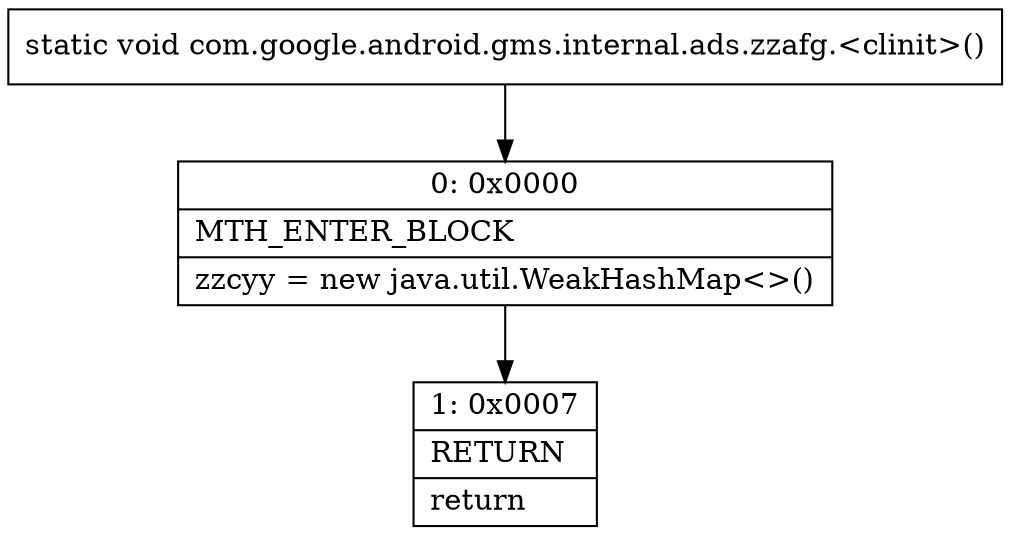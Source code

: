 digraph "CFG forcom.google.android.gms.internal.ads.zzafg.\<clinit\>()V" {
Node_0 [shape=record,label="{0\:\ 0x0000|MTH_ENTER_BLOCK\l|zzcyy = new java.util.WeakHashMap\<\>()\l}"];
Node_1 [shape=record,label="{1\:\ 0x0007|RETURN\l|return\l}"];
MethodNode[shape=record,label="{static void com.google.android.gms.internal.ads.zzafg.\<clinit\>() }"];
MethodNode -> Node_0;
Node_0 -> Node_1;
}

